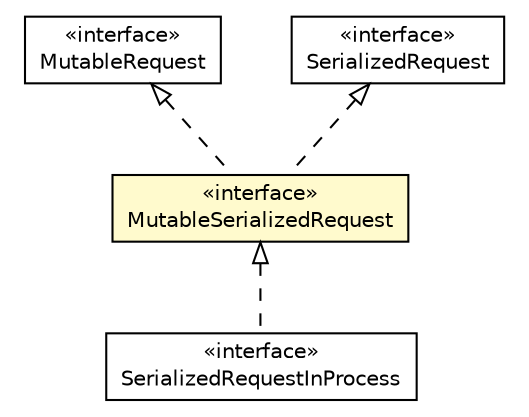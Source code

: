 #!/usr/local/bin/dot
#
# Class diagram 
# Generated by UMLGraph version R5_6-24-gf6e263 (http://www.umlgraph.org/)
#

digraph G {
	edge [fontname="Helvetica",fontsize=10,labelfontname="Helvetica",labelfontsize=10];
	node [fontname="Helvetica",fontsize=10,shape=plaintext];
	nodesep=0.25;
	ranksep=0.5;
	// io.reinert.requestor.core.SerializedRequestInProcess
	c41771 [label=<<table title="io.reinert.requestor.core.SerializedRequestInProcess" border="0" cellborder="1" cellspacing="0" cellpadding="2" port="p" href="./SerializedRequestInProcess.html">
		<tr><td><table border="0" cellspacing="0" cellpadding="1">
<tr><td align="center" balign="center"> &#171;interface&#187; </td></tr>
<tr><td align="center" balign="center"> SerializedRequestInProcess </td></tr>
		</table></td></tr>
		</table>>, URL="./SerializedRequestInProcess.html", fontname="Helvetica", fontcolor="black", fontsize=10.0];
	// io.reinert.requestor.core.MutableSerializedRequest
	c41820 [label=<<table title="io.reinert.requestor.core.MutableSerializedRequest" border="0" cellborder="1" cellspacing="0" cellpadding="2" port="p" bgcolor="lemonChiffon" href="./MutableSerializedRequest.html">
		<tr><td><table border="0" cellspacing="0" cellpadding="1">
<tr><td align="center" balign="center"> &#171;interface&#187; </td></tr>
<tr><td align="center" balign="center"> MutableSerializedRequest </td></tr>
		</table></td></tr>
		</table>>, URL="./MutableSerializedRequest.html", fontname="Helvetica", fontcolor="black", fontsize=10.0];
	// io.reinert.requestor.core.MutableRequest
	c41824 [label=<<table title="io.reinert.requestor.core.MutableRequest" border="0" cellborder="1" cellspacing="0" cellpadding="2" port="p" href="./MutableRequest.html">
		<tr><td><table border="0" cellspacing="0" cellpadding="1">
<tr><td align="center" balign="center"> &#171;interface&#187; </td></tr>
<tr><td align="center" balign="center"> MutableRequest </td></tr>
		</table></td></tr>
		</table>>, URL="./MutableRequest.html", fontname="Helvetica", fontcolor="black", fontsize=10.0];
	// io.reinert.requestor.core.SerializedRequest
	c41857 [label=<<table title="io.reinert.requestor.core.SerializedRequest" border="0" cellborder="1" cellspacing="0" cellpadding="2" port="p" href="./SerializedRequest.html">
		<tr><td><table border="0" cellspacing="0" cellpadding="1">
<tr><td align="center" balign="center"> &#171;interface&#187; </td></tr>
<tr><td align="center" balign="center"> SerializedRequest </td></tr>
		</table></td></tr>
		</table>>, URL="./SerializedRequest.html", fontname="Helvetica", fontcolor="black", fontsize=10.0];
	//io.reinert.requestor.core.SerializedRequestInProcess implements io.reinert.requestor.core.MutableSerializedRequest
	c41820:p -> c41771:p [dir=back,arrowtail=empty,style=dashed];
	//io.reinert.requestor.core.MutableSerializedRequest implements io.reinert.requestor.core.MutableRequest
	c41824:p -> c41820:p [dir=back,arrowtail=empty,style=dashed];
	//io.reinert.requestor.core.MutableSerializedRequest implements io.reinert.requestor.core.SerializedRequest
	c41857:p -> c41820:p [dir=back,arrowtail=empty,style=dashed];
}

